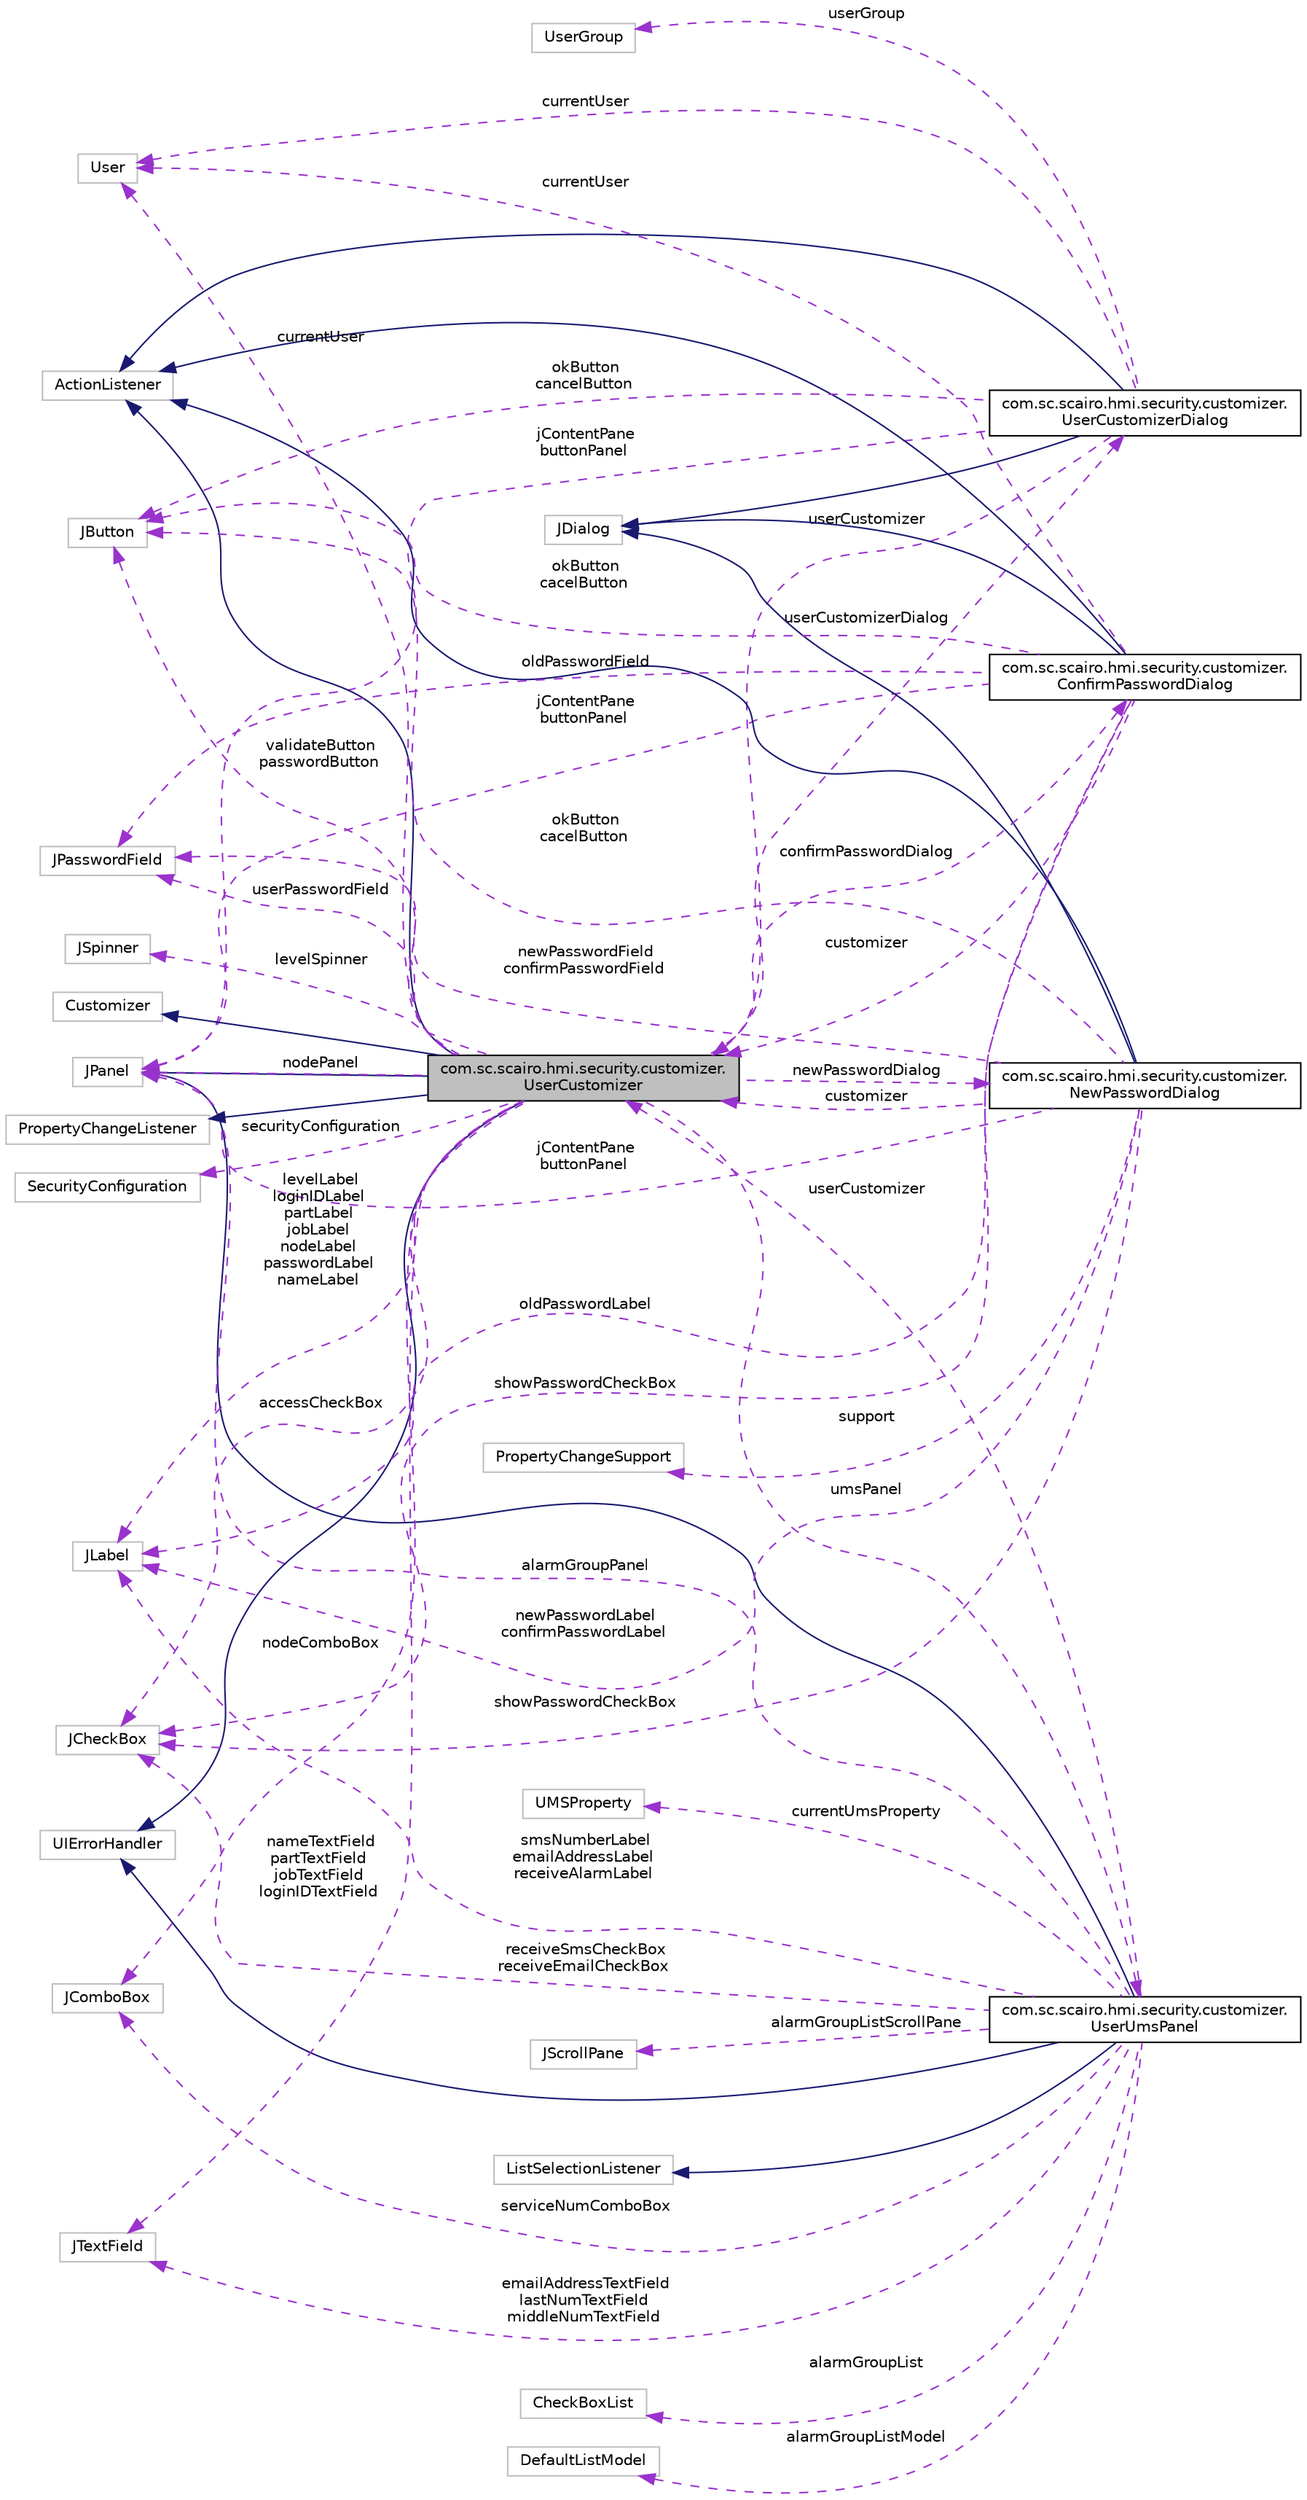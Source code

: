 digraph "com.sc.scairo.hmi.security.customizer.UserCustomizer"
{
 // LATEX_PDF_SIZE
  edge [fontname="Helvetica",fontsize="10",labelfontname="Helvetica",labelfontsize="10"];
  node [fontname="Helvetica",fontsize="10",shape=record];
  rankdir="LR";
  Node1 [label="com.sc.scairo.hmi.security.customizer.\lUserCustomizer",height=0.2,width=0.4,color="black", fillcolor="grey75", style="filled", fontcolor="black",tooltip=" "];
  Node2 -> Node1 [dir="back",color="midnightblue",fontsize="10",style="solid",fontname="Helvetica"];
  Node2 [label="JPanel",height=0.2,width=0.4,color="grey75", fillcolor="white", style="filled",tooltip=" "];
  Node3 -> Node1 [dir="back",color="midnightblue",fontsize="10",style="solid",fontname="Helvetica"];
  Node3 [label="Customizer",height=0.2,width=0.4,color="grey75", fillcolor="white", style="filled",tooltip=" "];
  Node4 -> Node1 [dir="back",color="midnightblue",fontsize="10",style="solid",fontname="Helvetica"];
  Node4 [label="ActionListener",height=0.2,width=0.4,color="grey75", fillcolor="white", style="filled",tooltip=" "];
  Node5 -> Node1 [dir="back",color="midnightblue",fontsize="10",style="solid",fontname="Helvetica"];
  Node5 [label="UIErrorHandler",height=0.2,width=0.4,color="grey75", fillcolor="white", style="filled",tooltip=" "];
  Node6 -> Node1 [dir="back",color="midnightblue",fontsize="10",style="solid",fontname="Helvetica"];
  Node6 [label="PropertyChangeListener",height=0.2,width=0.4,color="grey75", fillcolor="white", style="filled",tooltip=" "];
  Node7 -> Node1 [dir="back",color="darkorchid3",fontsize="10",style="dashed",label=" userCustomizerDialog" ,fontname="Helvetica"];
  Node7 [label="com.sc.scairo.hmi.security.customizer.\lUserCustomizerDialog",height=0.2,width=0.4,color="black", fillcolor="white", style="filled",URL="$classcom_1_1sc_1_1scairo_1_1hmi_1_1security_1_1customizer_1_1_user_customizer_dialog.html",tooltip=" "];
  Node8 -> Node7 [dir="back",color="midnightblue",fontsize="10",style="solid",fontname="Helvetica"];
  Node8 [label="JDialog",height=0.2,width=0.4,color="grey75", fillcolor="white", style="filled",tooltip=" "];
  Node4 -> Node7 [dir="back",color="midnightblue",fontsize="10",style="solid",fontname="Helvetica"];
  Node9 -> Node7 [dir="back",color="darkorchid3",fontsize="10",style="dashed",label=" okButton\ncancelButton" ,fontname="Helvetica"];
  Node9 [label="JButton",height=0.2,width=0.4,color="grey75", fillcolor="white", style="filled",tooltip=" "];
  Node10 -> Node7 [dir="back",color="darkorchid3",fontsize="10",style="dashed",label=" userGroup" ,fontname="Helvetica"];
  Node10 [label="UserGroup",height=0.2,width=0.4,color="grey75", fillcolor="white", style="filled",tooltip=" "];
  Node1 -> Node7 [dir="back",color="darkorchid3",fontsize="10",style="dashed",label=" userCustomizer" ,fontname="Helvetica"];
  Node11 -> Node7 [dir="back",color="darkorchid3",fontsize="10",style="dashed",label=" currentUser" ,fontname="Helvetica"];
  Node11 [label="User",height=0.2,width=0.4,color="grey75", fillcolor="white", style="filled",tooltip=" "];
  Node2 -> Node7 [dir="back",color="darkorchid3",fontsize="10",style="dashed",label=" jContentPane\nbuttonPanel" ,fontname="Helvetica"];
  Node9 -> Node1 [dir="back",color="darkorchid3",fontsize="10",style="dashed",label=" validateButton\npasswordButton" ,fontname="Helvetica"];
  Node12 -> Node1 [dir="back",color="darkorchid3",fontsize="10",style="dashed",label=" accessCheckBox" ,fontname="Helvetica"];
  Node12 [label="JCheckBox",height=0.2,width=0.4,color="grey75", fillcolor="white", style="filled",tooltip=" "];
  Node13 -> Node1 [dir="back",color="darkorchid3",fontsize="10",style="dashed",label=" securityConfiguration" ,fontname="Helvetica"];
  Node13 [label="SecurityConfiguration",height=0.2,width=0.4,color="grey75", fillcolor="white", style="filled",tooltip=" "];
  Node14 -> Node1 [dir="back",color="darkorchid3",fontsize="10",style="dashed",label=" nameTextField\npartTextField\njobTextField\nloginIDTextField" ,fontname="Helvetica"];
  Node14 [label="JTextField",height=0.2,width=0.4,color="grey75", fillcolor="white", style="filled",tooltip=" "];
  Node15 -> Node1 [dir="back",color="darkorchid3",fontsize="10",style="dashed",label=" levelSpinner" ,fontname="Helvetica"];
  Node15 [label="JSpinner",height=0.2,width=0.4,color="grey75", fillcolor="white", style="filled",tooltip=" "];
  Node16 -> Node1 [dir="back",color="darkorchid3",fontsize="10",style="dashed",label=" userPasswordField" ,fontname="Helvetica"];
  Node16 [label="JPasswordField",height=0.2,width=0.4,color="grey75", fillcolor="white", style="filled",tooltip=" "];
  Node17 -> Node1 [dir="back",color="darkorchid3",fontsize="10",style="dashed",label=" confirmPasswordDialog" ,fontname="Helvetica"];
  Node17 [label="com.sc.scairo.hmi.security.customizer.\lConfirmPasswordDialog",height=0.2,width=0.4,color="black", fillcolor="white", style="filled",URL="$classcom_1_1sc_1_1scairo_1_1hmi_1_1security_1_1customizer_1_1_confirm_password_dialog.html",tooltip=" "];
  Node8 -> Node17 [dir="back",color="midnightblue",fontsize="10",style="solid",fontname="Helvetica"];
  Node4 -> Node17 [dir="back",color="midnightblue",fontsize="10",style="solid",fontname="Helvetica"];
  Node9 -> Node17 [dir="back",color="darkorchid3",fontsize="10",style="dashed",label=" okButton\ncacelButton" ,fontname="Helvetica"];
  Node12 -> Node17 [dir="back",color="darkorchid3",fontsize="10",style="dashed",label=" showPasswordCheckBox" ,fontname="Helvetica"];
  Node1 -> Node17 [dir="back",color="darkorchid3",fontsize="10",style="dashed",label=" customizer" ,fontname="Helvetica"];
  Node16 -> Node17 [dir="back",color="darkorchid3",fontsize="10",style="dashed",label=" oldPasswordField" ,fontname="Helvetica"];
  Node11 -> Node17 [dir="back",color="darkorchid3",fontsize="10",style="dashed",label=" currentUser" ,fontname="Helvetica"];
  Node18 -> Node17 [dir="back",color="darkorchid3",fontsize="10",style="dashed",label=" oldPasswordLabel" ,fontname="Helvetica"];
  Node18 [label="JLabel",height=0.2,width=0.4,color="grey75", fillcolor="white", style="filled",tooltip=" "];
  Node2 -> Node17 [dir="back",color="darkorchid3",fontsize="10",style="dashed",label=" jContentPane\nbuttonPanel" ,fontname="Helvetica"];
  Node19 -> Node1 [dir="back",color="darkorchid3",fontsize="10",style="dashed",label=" umsPanel" ,fontname="Helvetica"];
  Node19 [label="com.sc.scairo.hmi.security.customizer.\lUserUmsPanel",height=0.2,width=0.4,color="black", fillcolor="white", style="filled",URL="$classcom_1_1sc_1_1scairo_1_1hmi_1_1security_1_1customizer_1_1_user_ums_panel.html",tooltip=" "];
  Node2 -> Node19 [dir="back",color="midnightblue",fontsize="10",style="solid",fontname="Helvetica"];
  Node20 -> Node19 [dir="back",color="midnightblue",fontsize="10",style="solid",fontname="Helvetica"];
  Node20 [label="ListSelectionListener",height=0.2,width=0.4,color="grey75", fillcolor="white", style="filled",tooltip=" "];
  Node5 -> Node19 [dir="back",color="midnightblue",fontsize="10",style="solid",fontname="Helvetica"];
  Node12 -> Node19 [dir="back",color="darkorchid3",fontsize="10",style="dashed",label=" receiveSmsCheckBox\nreceiveEmailCheckBox" ,fontname="Helvetica"];
  Node14 -> Node19 [dir="back",color="darkorchid3",fontsize="10",style="dashed",label=" emailAddressTextField\nlastNumTextField\nmiddleNumTextField" ,fontname="Helvetica"];
  Node21 -> Node19 [dir="back",color="darkorchid3",fontsize="10",style="dashed",label=" currentUmsProperty" ,fontname="Helvetica"];
  Node21 [label="UMSProperty",height=0.2,width=0.4,color="grey75", fillcolor="white", style="filled",tooltip=" "];
  Node22 -> Node19 [dir="back",color="darkorchid3",fontsize="10",style="dashed",label=" alarmGroupList" ,fontname="Helvetica"];
  Node22 [label="CheckBoxList",height=0.2,width=0.4,color="grey75", fillcolor="white", style="filled",tooltip=" "];
  Node23 -> Node19 [dir="back",color="darkorchid3",fontsize="10",style="dashed",label=" alarmGroupListModel" ,fontname="Helvetica"];
  Node23 [label="DefaultListModel",height=0.2,width=0.4,color="grey75", fillcolor="white", style="filled",tooltip=" "];
  Node1 -> Node19 [dir="back",color="darkorchid3",fontsize="10",style="dashed",label=" userCustomizer" ,fontname="Helvetica"];
  Node24 -> Node19 [dir="back",color="darkorchid3",fontsize="10",style="dashed",label=" serviceNumComboBox" ,fontname="Helvetica"];
  Node24 [label="JComboBox",height=0.2,width=0.4,color="grey75", fillcolor="white", style="filled",tooltip=" "];
  Node18 -> Node19 [dir="back",color="darkorchid3",fontsize="10",style="dashed",label=" smsNumberLabel\nemailAddressLabel\nreceiveAlarmLabel" ,fontname="Helvetica"];
  Node2 -> Node19 [dir="back",color="darkorchid3",fontsize="10",style="dashed",label=" alarmGroupPanel" ,fontname="Helvetica"];
  Node25 -> Node19 [dir="back",color="darkorchid3",fontsize="10",style="dashed",label=" alarmGroupListScrollPane" ,fontname="Helvetica"];
  Node25 [label="JScrollPane",height=0.2,width=0.4,color="grey75", fillcolor="white", style="filled",tooltip=" "];
  Node24 -> Node1 [dir="back",color="darkorchid3",fontsize="10",style="dashed",label=" nodeComboBox" ,fontname="Helvetica"];
  Node11 -> Node1 [dir="back",color="darkorchid3",fontsize="10",style="dashed",label=" currentUser" ,fontname="Helvetica"];
  Node18 -> Node1 [dir="back",color="darkorchid3",fontsize="10",style="dashed",label=" levelLabel\nloginIDLabel\npartLabel\njobLabel\nnodeLabel\npasswordLabel\nnameLabel" ,fontname="Helvetica"];
  Node2 -> Node1 [dir="back",color="darkorchid3",fontsize="10",style="dashed",label=" nodePanel" ,fontname="Helvetica"];
  Node26 -> Node1 [dir="back",color="darkorchid3",fontsize="10",style="dashed",label=" newPasswordDialog" ,fontname="Helvetica"];
  Node26 [label="com.sc.scairo.hmi.security.customizer.\lNewPasswordDialog",height=0.2,width=0.4,color="black", fillcolor="white", style="filled",URL="$classcom_1_1sc_1_1scairo_1_1hmi_1_1security_1_1customizer_1_1_new_password_dialog.html",tooltip=" "];
  Node8 -> Node26 [dir="back",color="midnightblue",fontsize="10",style="solid",fontname="Helvetica"];
  Node4 -> Node26 [dir="back",color="midnightblue",fontsize="10",style="solid",fontname="Helvetica"];
  Node9 -> Node26 [dir="back",color="darkorchid3",fontsize="10",style="dashed",label=" okButton\ncacelButton" ,fontname="Helvetica"];
  Node12 -> Node26 [dir="back",color="darkorchid3",fontsize="10",style="dashed",label=" showPasswordCheckBox" ,fontname="Helvetica"];
  Node1 -> Node26 [dir="back",color="darkorchid3",fontsize="10",style="dashed",label=" customizer" ,fontname="Helvetica"];
  Node16 -> Node26 [dir="back",color="darkorchid3",fontsize="10",style="dashed",label=" newPasswordField\nconfirmPasswordField" ,fontname="Helvetica"];
  Node18 -> Node26 [dir="back",color="darkorchid3",fontsize="10",style="dashed",label=" newPasswordLabel\nconfirmPasswordLabel" ,fontname="Helvetica"];
  Node2 -> Node26 [dir="back",color="darkorchid3",fontsize="10",style="dashed",label=" jContentPane\nbuttonPanel" ,fontname="Helvetica"];
  Node27 -> Node26 [dir="back",color="darkorchid3",fontsize="10",style="dashed",label=" support" ,fontname="Helvetica"];
  Node27 [label="PropertyChangeSupport",height=0.2,width=0.4,color="grey75", fillcolor="white", style="filled",tooltip=" "];
}
